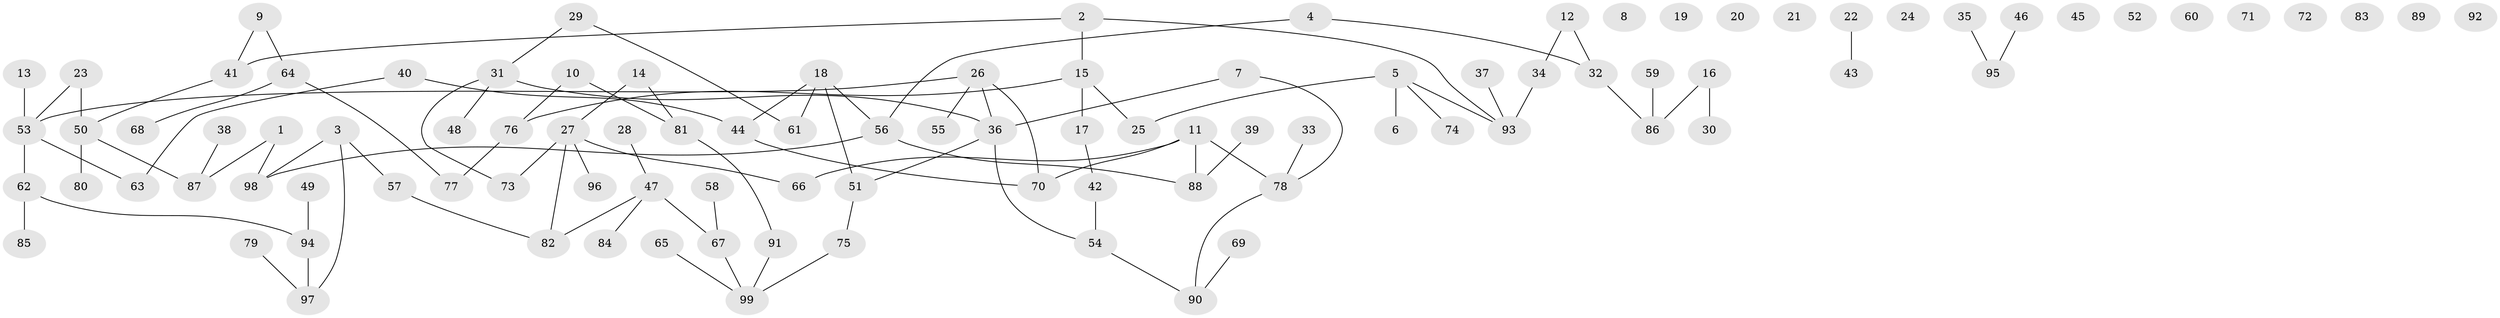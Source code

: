 // Generated by graph-tools (version 1.1) at 2025/49/03/09/25 03:49:07]
// undirected, 99 vertices, 100 edges
graph export_dot {
graph [start="1"]
  node [color=gray90,style=filled];
  1;
  2;
  3;
  4;
  5;
  6;
  7;
  8;
  9;
  10;
  11;
  12;
  13;
  14;
  15;
  16;
  17;
  18;
  19;
  20;
  21;
  22;
  23;
  24;
  25;
  26;
  27;
  28;
  29;
  30;
  31;
  32;
  33;
  34;
  35;
  36;
  37;
  38;
  39;
  40;
  41;
  42;
  43;
  44;
  45;
  46;
  47;
  48;
  49;
  50;
  51;
  52;
  53;
  54;
  55;
  56;
  57;
  58;
  59;
  60;
  61;
  62;
  63;
  64;
  65;
  66;
  67;
  68;
  69;
  70;
  71;
  72;
  73;
  74;
  75;
  76;
  77;
  78;
  79;
  80;
  81;
  82;
  83;
  84;
  85;
  86;
  87;
  88;
  89;
  90;
  91;
  92;
  93;
  94;
  95;
  96;
  97;
  98;
  99;
  1 -- 87;
  1 -- 98;
  2 -- 15;
  2 -- 41;
  2 -- 93;
  3 -- 57;
  3 -- 97;
  3 -- 98;
  4 -- 32;
  4 -- 56;
  5 -- 6;
  5 -- 25;
  5 -- 74;
  5 -- 93;
  7 -- 36;
  7 -- 78;
  9 -- 41;
  9 -- 64;
  10 -- 76;
  10 -- 81;
  11 -- 66;
  11 -- 70;
  11 -- 78;
  11 -- 88;
  12 -- 32;
  12 -- 34;
  13 -- 53;
  14 -- 27;
  14 -- 81;
  15 -- 17;
  15 -- 25;
  15 -- 76;
  16 -- 30;
  16 -- 86;
  17 -- 42;
  18 -- 44;
  18 -- 51;
  18 -- 56;
  18 -- 61;
  22 -- 43;
  23 -- 50;
  23 -- 53;
  26 -- 36;
  26 -- 53;
  26 -- 55;
  26 -- 70;
  27 -- 66;
  27 -- 73;
  27 -- 82;
  27 -- 96;
  28 -- 47;
  29 -- 31;
  29 -- 61;
  31 -- 36;
  31 -- 48;
  31 -- 73;
  32 -- 86;
  33 -- 78;
  34 -- 93;
  35 -- 95;
  36 -- 51;
  36 -- 54;
  37 -- 93;
  38 -- 87;
  39 -- 88;
  40 -- 44;
  40 -- 63;
  41 -- 50;
  42 -- 54;
  44 -- 70;
  46 -- 95;
  47 -- 67;
  47 -- 82;
  47 -- 84;
  49 -- 94;
  50 -- 80;
  50 -- 87;
  51 -- 75;
  53 -- 62;
  53 -- 63;
  54 -- 90;
  56 -- 88;
  56 -- 98;
  57 -- 82;
  58 -- 67;
  59 -- 86;
  62 -- 85;
  62 -- 94;
  64 -- 68;
  64 -- 77;
  65 -- 99;
  67 -- 99;
  69 -- 90;
  75 -- 99;
  76 -- 77;
  78 -- 90;
  79 -- 97;
  81 -- 91;
  91 -- 99;
  94 -- 97;
}
